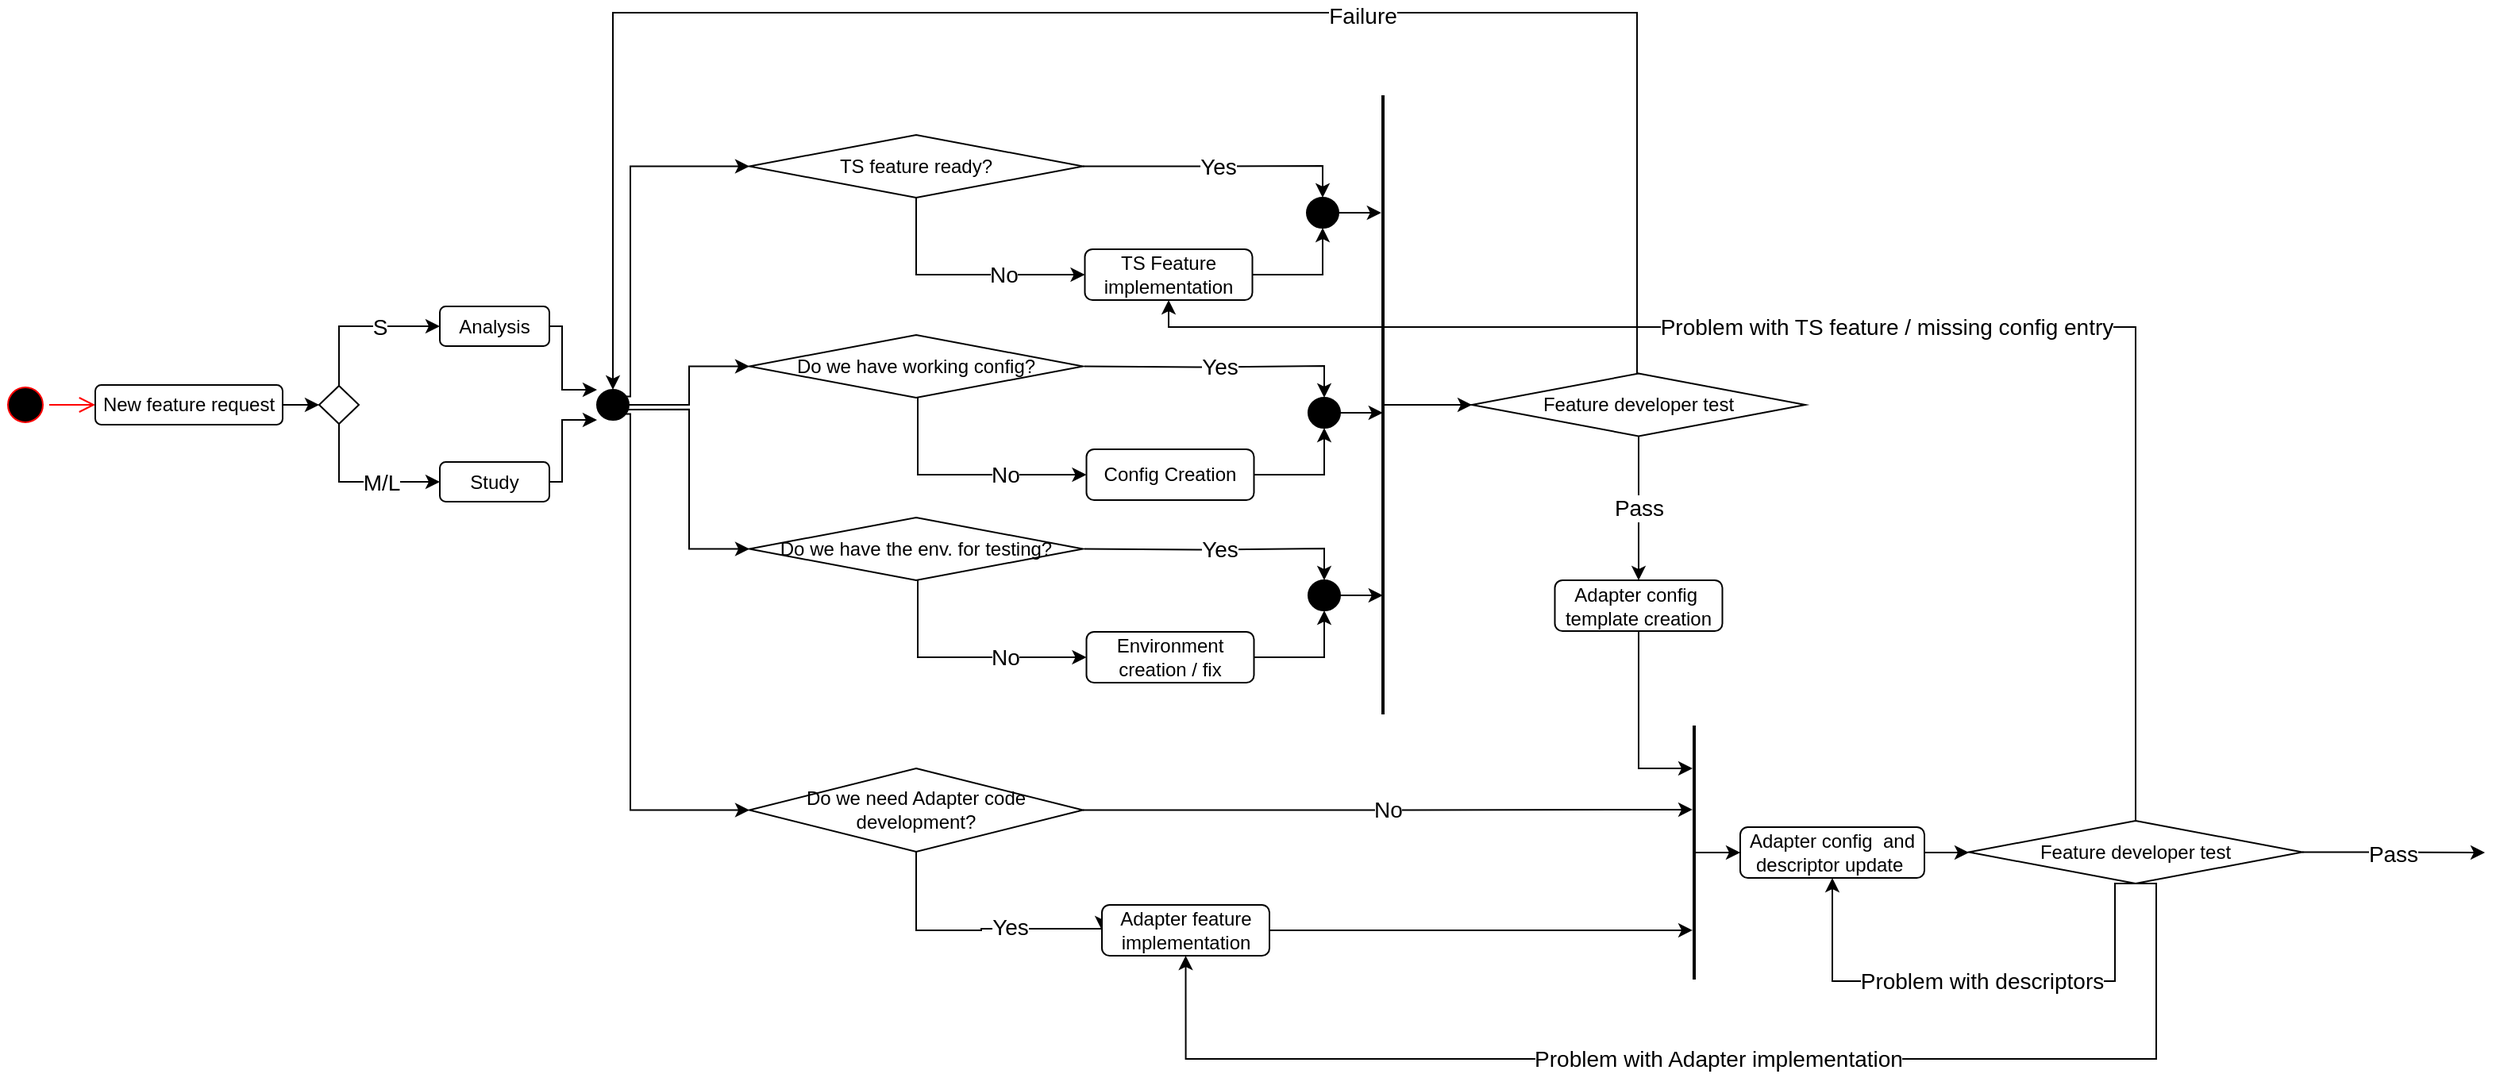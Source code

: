 <mxfile version="20.2.8" type="github">
  <diagram id="gXWosesJRznRrTSC_ofr" name="Page-1">
    <mxGraphModel dx="1497" dy="876" grid="0" gridSize="10" guides="1" tooltips="1" connect="1" arrows="1" fold="1" page="1" pageScale="1" pageWidth="1654" pageHeight="1169" math="0" shadow="0">
      <root>
        <mxCell id="0" />
        <mxCell id="1" parent="0" />
        <mxCell id="BMq0w3gwBVlfmVzcVirr-1" value="" style="ellipse;html=1;shape=startState;fillColor=#000000;strokeColor=#ff0000;" parent="1" vertex="1">
          <mxGeometry x="86" y="260" width="30" height="30" as="geometry" />
        </mxCell>
        <mxCell id="BMq0w3gwBVlfmVzcVirr-2" value="" style="edgeStyle=orthogonalEdgeStyle;html=1;verticalAlign=bottom;endArrow=open;endSize=8;strokeColor=#ff0000;rounded=0;entryX=0;entryY=0.5;entryDx=0;entryDy=0;" parent="1" source="BMq0w3gwBVlfmVzcVirr-1" target="BMq0w3gwBVlfmVzcVirr-3" edge="1">
          <mxGeometry relative="1" as="geometry">
            <mxPoint x="226" y="280" as="targetPoint" />
          </mxGeometry>
        </mxCell>
        <mxCell id="BMq0w3gwBVlfmVzcVirr-9" style="edgeStyle=orthogonalEdgeStyle;rounded=0;orthogonalLoop=1;jettySize=auto;html=1;exitX=1;exitY=0.5;exitDx=0;exitDy=0;entryX=0;entryY=0.5;entryDx=0;entryDy=0;" parent="1" source="BMq0w3gwBVlfmVzcVirr-3" target="BMq0w3gwBVlfmVzcVirr-7" edge="1">
          <mxGeometry relative="1" as="geometry" />
        </mxCell>
        <mxCell id="BMq0w3gwBVlfmVzcVirr-3" value="New feature request" style="rounded=1;whiteSpace=wrap;html=1;" parent="1" vertex="1">
          <mxGeometry x="145" y="262.5" width="118" height="25" as="geometry" />
        </mxCell>
        <mxCell id="eBOtaoG4AacIUp0BR8DD-66" style="edgeStyle=orthogonalEdgeStyle;rounded=0;orthogonalLoop=1;jettySize=auto;html=1;exitX=1;exitY=0.5;exitDx=0;exitDy=0;entryX=0;entryY=0;entryDx=0;entryDy=0;fontSize=14;" edge="1" parent="1" source="BMq0w3gwBVlfmVzcVirr-4" target="eBOtaoG4AacIUp0BR8DD-64">
          <mxGeometry relative="1" as="geometry">
            <Array as="points">
              <mxPoint x="439" y="226" />
              <mxPoint x="439" y="266" />
            </Array>
          </mxGeometry>
        </mxCell>
        <mxCell id="BMq0w3gwBVlfmVzcVirr-4" value="Analysis" style="rounded=1;whiteSpace=wrap;html=1;" parent="1" vertex="1">
          <mxGeometry x="362" y="213" width="69" height="25" as="geometry" />
        </mxCell>
        <mxCell id="eBOtaoG4AacIUp0BR8DD-65" style="edgeStyle=orthogonalEdgeStyle;rounded=0;orthogonalLoop=1;jettySize=auto;html=1;exitX=1;exitY=0.5;exitDx=0;exitDy=0;entryX=0;entryY=1;entryDx=0;entryDy=0;fontSize=14;" edge="1" parent="1" source="BMq0w3gwBVlfmVzcVirr-5" target="eBOtaoG4AacIUp0BR8DD-64">
          <mxGeometry relative="1" as="geometry">
            <Array as="points">
              <mxPoint x="439" y="324" />
              <mxPoint x="439" y="285" />
            </Array>
          </mxGeometry>
        </mxCell>
        <mxCell id="BMq0w3gwBVlfmVzcVirr-5" value="Study" style="rounded=1;whiteSpace=wrap;html=1;" parent="1" vertex="1">
          <mxGeometry x="362" y="311" width="69" height="25" as="geometry" />
        </mxCell>
        <mxCell id="BMq0w3gwBVlfmVzcVirr-10" style="edgeStyle=orthogonalEdgeStyle;rounded=0;orthogonalLoop=1;jettySize=auto;html=1;exitX=0.5;exitY=0;exitDx=0;exitDy=0;entryX=0;entryY=0.5;entryDx=0;entryDy=0;" parent="1" source="BMq0w3gwBVlfmVzcVirr-7" target="BMq0w3gwBVlfmVzcVirr-4" edge="1">
          <mxGeometry relative="1" as="geometry" />
        </mxCell>
        <mxCell id="BMq0w3gwBVlfmVzcVirr-15" value="S" style="edgeLabel;html=1;align=center;verticalAlign=middle;resizable=0;points=[];fontSize=14;" parent="BMq0w3gwBVlfmVzcVirr-10" vertex="1" connectable="0">
          <mxGeometry x="0.109" y="1" relative="1" as="geometry">
            <mxPoint x="7" y="1" as="offset" />
          </mxGeometry>
        </mxCell>
        <mxCell id="BMq0w3gwBVlfmVzcVirr-11" style="edgeStyle=orthogonalEdgeStyle;rounded=0;orthogonalLoop=1;jettySize=auto;html=1;exitX=0.5;exitY=1;exitDx=0;exitDy=0;entryX=0;entryY=0.5;entryDx=0;entryDy=0;" parent="1" source="BMq0w3gwBVlfmVzcVirr-7" target="BMq0w3gwBVlfmVzcVirr-5" edge="1">
          <mxGeometry relative="1" as="geometry" />
        </mxCell>
        <mxCell id="BMq0w3gwBVlfmVzcVirr-14" value="M/L" style="edgeLabel;html=1;align=center;verticalAlign=middle;resizable=0;points=[];fontSize=14;" parent="BMq0w3gwBVlfmVzcVirr-11" vertex="1" connectable="0">
          <mxGeometry x="-0.02" y="3" relative="1" as="geometry">
            <mxPoint x="14" y="3" as="offset" />
          </mxGeometry>
        </mxCell>
        <mxCell id="BMq0w3gwBVlfmVzcVirr-7" value="" style="rhombus;whiteSpace=wrap;html=1;" parent="1" vertex="1">
          <mxGeometry x="286" y="263" width="25" height="24" as="geometry" />
        </mxCell>
        <mxCell id="eBOtaoG4AacIUp0BR8DD-4" style="edgeStyle=orthogonalEdgeStyle;rounded=0;orthogonalLoop=1;jettySize=auto;html=1;entryX=0;entryY=0.5;entryDx=0;entryDy=0;exitX=0.892;exitY=0.223;exitDx=0;exitDy=0;exitPerimeter=0;" edge="1" parent="1" target="eBOtaoG4AacIUp0BR8DD-9" source="eBOtaoG4AacIUp0BR8DD-64">
          <mxGeometry relative="1" as="geometry">
            <mxPoint x="482" y="213.08" as="sourcePoint" />
            <Array as="points">
              <mxPoint x="482" y="270" />
              <mxPoint x="482" y="125" />
            </Array>
          </mxGeometry>
        </mxCell>
        <mxCell id="eBOtaoG4AacIUp0BR8DD-19" value="Yes" style="edgeStyle=orthogonalEdgeStyle;rounded=0;orthogonalLoop=1;jettySize=auto;html=1;exitX=1;exitY=0.5;exitDx=0;exitDy=0;entryX=0.5;entryY=0;entryDx=0;entryDy=0;fontSize=14;" edge="1" parent="1" source="eBOtaoG4AacIUp0BR8DD-9" target="eBOtaoG4AacIUp0BR8DD-69">
          <mxGeometry relative="1" as="geometry">
            <mxPoint x="955" y="123.98" as="targetPoint" />
          </mxGeometry>
        </mxCell>
        <mxCell id="eBOtaoG4AacIUp0BR8DD-21" value="No" style="edgeStyle=orthogonalEdgeStyle;rounded=0;orthogonalLoop=1;jettySize=auto;html=1;exitX=0.5;exitY=1;exitDx=0;exitDy=0;fontSize=14;entryX=0;entryY=0.5;entryDx=0;entryDy=0;" edge="1" parent="1" source="eBOtaoG4AacIUp0BR8DD-9" target="eBOtaoG4AacIUp0BR8DD-20">
          <mxGeometry x="0.333" relative="1" as="geometry">
            <mxPoint x="750" y="172" as="targetPoint" />
            <Array as="points">
              <mxPoint x="662" y="193" />
            </Array>
            <mxPoint as="offset" />
          </mxGeometry>
        </mxCell>
        <mxCell id="eBOtaoG4AacIUp0BR8DD-9" value="TS feature ready?" style="rhombus;whiteSpace=wrap;html=1;" vertex="1" parent="1">
          <mxGeometry x="557" y="105" width="210" height="39.5" as="geometry" />
        </mxCell>
        <mxCell id="eBOtaoG4AacIUp0BR8DD-34" style="edgeStyle=orthogonalEdgeStyle;rounded=0;orthogonalLoop=1;jettySize=auto;html=1;exitX=1;exitY=0.5;exitDx=0;exitDy=0;entryX=0;entryY=0.5;entryDx=0;entryDy=0;fontSize=14;" edge="1" parent="1" source="eBOtaoG4AacIUp0BR8DD-64" target="eBOtaoG4AacIUp0BR8DD-31">
          <mxGeometry relative="1" as="geometry">
            <mxPoint x="482.992" y="250.04" as="sourcePoint" />
          </mxGeometry>
        </mxCell>
        <mxCell id="eBOtaoG4AacIUp0BR8DD-44" style="edgeStyle=orthogonalEdgeStyle;rounded=0;orthogonalLoop=1;jettySize=auto;html=1;exitX=0.5;exitY=0.5;exitDx=0;exitDy=0;exitPerimeter=0;entryX=0;entryY=0.5;entryDx=0;entryDy=0;fontSize=14;" edge="1" parent="1" source="eBOtaoG4AacIUp0BR8DD-18" target="eBOtaoG4AacIUp0BR8DD-41">
          <mxGeometry relative="1" as="geometry" />
        </mxCell>
        <mxCell id="eBOtaoG4AacIUp0BR8DD-18" value="" style="line;strokeWidth=2;direction=south;html=1;fontSize=14;" vertex="1" parent="1">
          <mxGeometry x="951" y="80" width="10" height="390" as="geometry" />
        </mxCell>
        <mxCell id="eBOtaoG4AacIUp0BR8DD-22" style="edgeStyle=orthogonalEdgeStyle;rounded=0;orthogonalLoop=1;jettySize=auto;html=1;exitX=1;exitY=0.5;exitDx=0;exitDy=0;entryX=0.5;entryY=1;entryDx=0;entryDy=0;fontSize=14;" edge="1" parent="1" source="eBOtaoG4AacIUp0BR8DD-20" target="eBOtaoG4AacIUp0BR8DD-69">
          <mxGeometry relative="1" as="geometry">
            <mxPoint x="956" y="193.01" as="targetPoint" />
          </mxGeometry>
        </mxCell>
        <mxCell id="eBOtaoG4AacIUp0BR8DD-20" value="TS Feature implementation" style="rounded=1;whiteSpace=wrap;html=1;" vertex="1" parent="1">
          <mxGeometry x="768.25" y="177" width="105.5" height="32" as="geometry" />
        </mxCell>
        <mxCell id="eBOtaoG4AacIUp0BR8DD-31" value="Do we have working config?" style="rhombus;whiteSpace=wrap;html=1;" vertex="1" parent="1">
          <mxGeometry x="557" y="231" width="210" height="39.5" as="geometry" />
        </mxCell>
        <mxCell id="eBOtaoG4AacIUp0BR8DD-35" style="edgeStyle=orthogonalEdgeStyle;rounded=0;orthogonalLoop=1;jettySize=auto;html=1;entryX=0;entryY=0.5;entryDx=0;entryDy=0;fontSize=14;exitX=0.927;exitY=0.655;exitDx=0;exitDy=0;exitPerimeter=0;" edge="1" parent="1" target="eBOtaoG4AacIUp0BR8DD-38" source="eBOtaoG4AacIUp0BR8DD-64">
          <mxGeometry relative="1" as="geometry">
            <mxPoint x="482" y="278" as="sourcePoint" />
          </mxGeometry>
        </mxCell>
        <mxCell id="eBOtaoG4AacIUp0BR8DD-38" value="Do we have the env. for testing?" style="rhombus;whiteSpace=wrap;html=1;" vertex="1" parent="1">
          <mxGeometry x="557" y="346" width="210" height="39.5" as="geometry" />
        </mxCell>
        <mxCell id="eBOtaoG4AacIUp0BR8DD-42" style="edgeStyle=orthogonalEdgeStyle;rounded=0;orthogonalLoop=1;jettySize=auto;html=1;exitX=0.5;exitY=0;exitDx=0;exitDy=0;entryX=0.5;entryY=0;entryDx=0;entryDy=0;fontSize=14;" edge="1" parent="1" source="eBOtaoG4AacIUp0BR8DD-41" target="eBOtaoG4AacIUp0BR8DD-64">
          <mxGeometry relative="1" as="geometry">
            <mxPoint x="457" y="207" as="targetPoint" />
            <Array as="points">
              <mxPoint x="1116" y="255" />
              <mxPoint x="1116" y="28" />
              <mxPoint x="471" y="28" />
            </Array>
          </mxGeometry>
        </mxCell>
        <mxCell id="eBOtaoG4AacIUp0BR8DD-43" value="Failure" style="edgeLabel;html=1;align=center;verticalAlign=middle;resizable=0;points=[];fontSize=14;" vertex="1" connectable="0" parent="eBOtaoG4AacIUp0BR8DD-42">
          <mxGeometry x="-0.276" y="2" relative="1" as="geometry">
            <mxPoint as="offset" />
          </mxGeometry>
        </mxCell>
        <mxCell id="eBOtaoG4AacIUp0BR8DD-54" value="Pass" style="edgeStyle=orthogonalEdgeStyle;rounded=0;orthogonalLoop=1;jettySize=auto;html=1;exitX=0.5;exitY=1;exitDx=0;exitDy=0;entryX=0.5;entryY=0;entryDx=0;entryDy=0;fontSize=14;" edge="1" parent="1" source="eBOtaoG4AacIUp0BR8DD-41" target="eBOtaoG4AacIUp0BR8DD-45">
          <mxGeometry relative="1" as="geometry" />
        </mxCell>
        <mxCell id="eBOtaoG4AacIUp0BR8DD-41" value="Feature developer test" style="rhombus;whiteSpace=wrap;html=1;" vertex="1" parent="1">
          <mxGeometry x="1012" y="255.25" width="210" height="39.5" as="geometry" />
        </mxCell>
        <mxCell id="eBOtaoG4AacIUp0BR8DD-53" style="edgeStyle=orthogonalEdgeStyle;rounded=0;orthogonalLoop=1;jettySize=auto;html=1;exitX=0.5;exitY=1;exitDx=0;exitDy=0;entryX=0.169;entryY=0.563;entryDx=0;entryDy=0;entryPerimeter=0;fontSize=14;" edge="1" parent="1" source="eBOtaoG4AacIUp0BR8DD-45" target="eBOtaoG4AacIUp0BR8DD-52">
          <mxGeometry relative="1" as="geometry">
            <Array as="points">
              <mxPoint x="1117" y="504" />
            </Array>
          </mxGeometry>
        </mxCell>
        <mxCell id="eBOtaoG4AacIUp0BR8DD-45" value="Adapter config&amp;nbsp; template creation" style="rounded=1;whiteSpace=wrap;html=1;" vertex="1" parent="1">
          <mxGeometry x="1064.25" y="385.5" width="105.5" height="32" as="geometry" />
        </mxCell>
        <mxCell id="eBOtaoG4AacIUp0BR8DD-46" style="edgeStyle=orthogonalEdgeStyle;rounded=0;orthogonalLoop=1;jettySize=auto;html=1;exitX=0.856;exitY=0.805;exitDx=0;exitDy=0;entryX=0;entryY=0.5;entryDx=0;entryDy=0;fontSize=14;exitPerimeter=0;" edge="1" parent="1" target="eBOtaoG4AacIUp0BR8DD-49" source="eBOtaoG4AacIUp0BR8DD-64">
          <mxGeometry relative="1" as="geometry">
            <mxPoint x="484.992" y="346.04" as="sourcePoint" />
            <Array as="points">
              <mxPoint x="482" y="281" />
              <mxPoint x="482" y="530" />
            </Array>
          </mxGeometry>
        </mxCell>
        <mxCell id="eBOtaoG4AacIUp0BR8DD-47" value="No" style="edgeStyle=orthogonalEdgeStyle;rounded=0;orthogonalLoop=1;jettySize=auto;html=1;exitX=1;exitY=0.5;exitDx=0;exitDy=0;fontSize=14;entryX=0.331;entryY=0.563;entryDx=0;entryDy=0;entryPerimeter=0;" edge="1" parent="1" source="eBOtaoG4AacIUp0BR8DD-49" target="eBOtaoG4AacIUp0BR8DD-52">
          <mxGeometry relative="1" as="geometry">
            <mxPoint x="1260" y="530" as="targetPoint" />
          </mxGeometry>
        </mxCell>
        <mxCell id="eBOtaoG4AacIUp0BR8DD-48" value="Yes" style="edgeStyle=orthogonalEdgeStyle;rounded=0;orthogonalLoop=1;jettySize=auto;html=1;exitX=0.5;exitY=1;exitDx=0;exitDy=0;entryX=0;entryY=0.5;entryDx=0;entryDy=0;fontSize=14;" edge="1" parent="1" source="eBOtaoG4AacIUp0BR8DD-49" target="eBOtaoG4AacIUp0BR8DD-51">
          <mxGeometry x="0.296" y="1" relative="1" as="geometry">
            <Array as="points">
              <mxPoint x="662" y="606" />
              <mxPoint x="703" y="606" />
              <mxPoint x="741" y="605" />
            </Array>
            <mxPoint as="offset" />
          </mxGeometry>
        </mxCell>
        <mxCell id="eBOtaoG4AacIUp0BR8DD-49" value="Do we need Adapter code development?" style="rhombus;whiteSpace=wrap;html=1;" vertex="1" parent="1">
          <mxGeometry x="557" y="504" width="210" height="52.5" as="geometry" />
        </mxCell>
        <mxCell id="eBOtaoG4AacIUp0BR8DD-50" style="edgeStyle=orthogonalEdgeStyle;rounded=0;orthogonalLoop=1;jettySize=auto;html=1;exitX=1;exitY=0.5;exitDx=0;exitDy=0;fontSize=14;entryX=0.806;entryY=0.563;entryDx=0;entryDy=0;entryPerimeter=0;" edge="1" parent="1" source="eBOtaoG4AacIUp0BR8DD-51" target="eBOtaoG4AacIUp0BR8DD-52">
          <mxGeometry relative="1" as="geometry">
            <mxPoint x="1255" y="606" as="targetPoint" />
          </mxGeometry>
        </mxCell>
        <mxCell id="eBOtaoG4AacIUp0BR8DD-51" value="Adapter feature implementation" style="rounded=1;whiteSpace=wrap;html=1;" vertex="1" parent="1">
          <mxGeometry x="779" y="590" width="105.5" height="32" as="geometry" />
        </mxCell>
        <mxCell id="eBOtaoG4AacIUp0BR8DD-62" style="edgeStyle=orthogonalEdgeStyle;rounded=0;orthogonalLoop=1;jettySize=auto;html=1;exitX=0.5;exitY=0.5;exitDx=0;exitDy=0;exitPerimeter=0;entryX=0;entryY=0.5;entryDx=0;entryDy=0;fontSize=14;" edge="1" parent="1" source="eBOtaoG4AacIUp0BR8DD-52" target="eBOtaoG4AacIUp0BR8DD-55">
          <mxGeometry relative="1" as="geometry" />
        </mxCell>
        <mxCell id="eBOtaoG4AacIUp0BR8DD-52" value="" style="line;strokeWidth=2;direction=south;html=1;fontSize=14;" vertex="1" parent="1">
          <mxGeometry x="1144" y="477" width="16" height="160" as="geometry" />
        </mxCell>
        <mxCell id="eBOtaoG4AacIUp0BR8DD-55" value="Adapter config&amp;nbsp; and descriptor update&amp;nbsp;" style="rounded=1;whiteSpace=wrap;html=1;" vertex="1" parent="1">
          <mxGeometry x="1181" y="541" width="116" height="32" as="geometry" />
        </mxCell>
        <mxCell id="eBOtaoG4AacIUp0BR8DD-56" style="edgeStyle=orthogonalEdgeStyle;rounded=0;orthogonalLoop=1;jettySize=auto;html=1;entryX=0;entryY=0.5;entryDx=0;entryDy=0;exitX=1;exitY=0.5;exitDx=0;exitDy=0;" edge="1" parent="1" target="eBOtaoG4AacIUp0BR8DD-59" source="eBOtaoG4AacIUp0BR8DD-55">
          <mxGeometry relative="1" as="geometry">
            <mxPoint x="1438" y="643.08" as="sourcePoint" />
          </mxGeometry>
        </mxCell>
        <mxCell id="eBOtaoG4AacIUp0BR8DD-57" value="Pass" style="edgeStyle=orthogonalEdgeStyle;rounded=0;orthogonalLoop=1;jettySize=auto;html=1;exitX=1;exitY=0.5;exitDx=0;exitDy=0;fontSize=14;" edge="1" parent="1" source="eBOtaoG4AacIUp0BR8DD-59">
          <mxGeometry relative="1" as="geometry">
            <mxPoint x="1650" y="557" as="targetPoint" />
          </mxGeometry>
        </mxCell>
        <mxCell id="eBOtaoG4AacIUp0BR8DD-58" value="Problem with Adapter implementation" style="edgeStyle=orthogonalEdgeStyle;rounded=0;orthogonalLoop=1;jettySize=auto;html=1;exitX=0.5;exitY=1;exitDx=0;exitDy=0;fontSize=14;entryX=0.5;entryY=1;entryDx=0;entryDy=0;" edge="1" parent="1" source="eBOtaoG4AacIUp0BR8DD-59" target="eBOtaoG4AacIUp0BR8DD-51">
          <mxGeometry relative="1" as="geometry">
            <mxPoint x="458" y="343" as="targetPoint" />
            <Array as="points">
              <mxPoint x="1443" y="576" />
              <mxPoint x="1443" y="687" />
              <mxPoint x="832" y="687" />
            </Array>
          </mxGeometry>
        </mxCell>
        <mxCell id="eBOtaoG4AacIUp0BR8DD-83" value="Problem with TS feature / missing config entry" style="edgeStyle=orthogonalEdgeStyle;rounded=0;orthogonalLoop=1;jettySize=auto;html=1;exitX=0.5;exitY=0;exitDx=0;exitDy=0;fontSize=14;" edge="1" parent="1" source="eBOtaoG4AacIUp0BR8DD-59">
          <mxGeometry relative="1" as="geometry">
            <mxPoint x="821" y="209" as="targetPoint" />
            <Array as="points">
              <mxPoint x="1430" y="226" />
              <mxPoint x="821" y="226" />
            </Array>
          </mxGeometry>
        </mxCell>
        <mxCell id="eBOtaoG4AacIUp0BR8DD-85" value="Problem with descriptors" style="edgeStyle=orthogonalEdgeStyle;rounded=0;orthogonalLoop=1;jettySize=auto;html=1;exitX=0.5;exitY=1;exitDx=0;exitDy=0;entryX=0.5;entryY=1;entryDx=0;entryDy=0;fontSize=14;" edge="1" parent="1" source="eBOtaoG4AacIUp0BR8DD-59" target="eBOtaoG4AacIUp0BR8DD-55">
          <mxGeometry relative="1" as="geometry">
            <Array as="points">
              <mxPoint x="1417" y="576" />
              <mxPoint x="1417" y="638" />
              <mxPoint x="1239" y="638" />
            </Array>
          </mxGeometry>
        </mxCell>
        <mxCell id="eBOtaoG4AacIUp0BR8DD-59" value="Feature developer test" style="rhombus;whiteSpace=wrap;html=1;" vertex="1" parent="1">
          <mxGeometry x="1325" y="537" width="210" height="39.5" as="geometry" />
        </mxCell>
        <mxCell id="eBOtaoG4AacIUp0BR8DD-64" value="" style="shape=ellipse;html=1;fillColor=strokeColor;fontSize=18;fontColor=#ffffff;" vertex="1" parent="1">
          <mxGeometry x="461" y="265.5" width="20" height="19" as="geometry" />
        </mxCell>
        <mxCell id="eBOtaoG4AacIUp0BR8DD-70" style="edgeStyle=orthogonalEdgeStyle;rounded=0;orthogonalLoop=1;jettySize=auto;html=1;exitX=1;exitY=0.5;exitDx=0;exitDy=0;fontSize=14;entryX=0.188;entryY=0.608;entryDx=0;entryDy=0;entryPerimeter=0;" edge="1" parent="1" source="eBOtaoG4AacIUp0BR8DD-69" target="eBOtaoG4AacIUp0BR8DD-18">
          <mxGeometry relative="1" as="geometry">
            <mxPoint x="949.5" y="153.833" as="targetPoint" />
          </mxGeometry>
        </mxCell>
        <mxCell id="eBOtaoG4AacIUp0BR8DD-69" value="" style="shape=ellipse;html=1;fillColor=strokeColor;fontSize=18;fontColor=#ffffff;" vertex="1" parent="1">
          <mxGeometry x="908" y="144.5" width="20" height="19" as="geometry" />
        </mxCell>
        <mxCell id="eBOtaoG4AacIUp0BR8DD-71" value="Yes" style="edgeStyle=orthogonalEdgeStyle;rounded=0;orthogonalLoop=1;jettySize=auto;html=1;exitX=1;exitY=0.5;exitDx=0;exitDy=0;entryX=0.5;entryY=0;entryDx=0;entryDy=0;fontSize=14;" edge="1" parent="1" target="eBOtaoG4AacIUp0BR8DD-76">
          <mxGeometry relative="1" as="geometry">
            <mxPoint x="768" y="250.75" as="sourcePoint" />
            <mxPoint x="956" y="249.98" as="targetPoint" />
          </mxGeometry>
        </mxCell>
        <mxCell id="eBOtaoG4AacIUp0BR8DD-72" value="No" style="edgeStyle=orthogonalEdgeStyle;rounded=0;orthogonalLoop=1;jettySize=auto;html=1;exitX=0.5;exitY=1;exitDx=0;exitDy=0;fontSize=14;entryX=0;entryY=0.5;entryDx=0;entryDy=0;" edge="1" parent="1" target="eBOtaoG4AacIUp0BR8DD-74">
          <mxGeometry x="0.333" relative="1" as="geometry">
            <mxPoint x="663" y="270.5" as="sourcePoint" />
            <mxPoint x="751" y="298" as="targetPoint" />
            <Array as="points">
              <mxPoint x="663" y="319" />
            </Array>
            <mxPoint as="offset" />
          </mxGeometry>
        </mxCell>
        <mxCell id="eBOtaoG4AacIUp0BR8DD-73" style="edgeStyle=orthogonalEdgeStyle;rounded=0;orthogonalLoop=1;jettySize=auto;html=1;exitX=1;exitY=0.5;exitDx=0;exitDy=0;entryX=0.5;entryY=1;entryDx=0;entryDy=0;fontSize=14;" edge="1" parent="1" source="eBOtaoG4AacIUp0BR8DD-74" target="eBOtaoG4AacIUp0BR8DD-76">
          <mxGeometry relative="1" as="geometry">
            <mxPoint x="957" y="319.01" as="targetPoint" />
          </mxGeometry>
        </mxCell>
        <mxCell id="eBOtaoG4AacIUp0BR8DD-74" value="Config Creation" style="rounded=1;whiteSpace=wrap;html=1;" vertex="1" parent="1">
          <mxGeometry x="769.25" y="303" width="105.5" height="32" as="geometry" />
        </mxCell>
        <mxCell id="eBOtaoG4AacIUp0BR8DD-75" style="edgeStyle=orthogonalEdgeStyle;rounded=0;orthogonalLoop=1;jettySize=auto;html=1;exitX=1;exitY=0.5;exitDx=0;exitDy=0;fontSize=14;entryX=0.188;entryY=0.608;entryDx=0;entryDy=0;entryPerimeter=0;" edge="1" parent="1" source="eBOtaoG4AacIUp0BR8DD-76">
          <mxGeometry relative="1" as="geometry">
            <mxPoint x="955.92" y="279.32" as="targetPoint" />
          </mxGeometry>
        </mxCell>
        <mxCell id="eBOtaoG4AacIUp0BR8DD-76" value="" style="shape=ellipse;html=1;fillColor=strokeColor;fontSize=18;fontColor=#ffffff;" vertex="1" parent="1">
          <mxGeometry x="909" y="270.5" width="20" height="19" as="geometry" />
        </mxCell>
        <mxCell id="eBOtaoG4AacIUp0BR8DD-77" value="Yes" style="edgeStyle=orthogonalEdgeStyle;rounded=0;orthogonalLoop=1;jettySize=auto;html=1;exitX=1;exitY=0.5;exitDx=0;exitDy=0;entryX=0.5;entryY=0;entryDx=0;entryDy=0;fontSize=14;" edge="1" parent="1" target="eBOtaoG4AacIUp0BR8DD-82">
          <mxGeometry relative="1" as="geometry">
            <mxPoint x="768" y="365.75" as="sourcePoint" />
            <mxPoint x="956" y="364.98" as="targetPoint" />
          </mxGeometry>
        </mxCell>
        <mxCell id="eBOtaoG4AacIUp0BR8DD-78" value="No" style="edgeStyle=orthogonalEdgeStyle;rounded=0;orthogonalLoop=1;jettySize=auto;html=1;exitX=0.5;exitY=1;exitDx=0;exitDy=0;fontSize=14;entryX=0;entryY=0.5;entryDx=0;entryDy=0;" edge="1" parent="1" target="eBOtaoG4AacIUp0BR8DD-80">
          <mxGeometry x="0.333" relative="1" as="geometry">
            <mxPoint x="663" y="385.5" as="sourcePoint" />
            <mxPoint x="751" y="413" as="targetPoint" />
            <Array as="points">
              <mxPoint x="663" y="434" />
            </Array>
            <mxPoint as="offset" />
          </mxGeometry>
        </mxCell>
        <mxCell id="eBOtaoG4AacIUp0BR8DD-79" style="edgeStyle=orthogonalEdgeStyle;rounded=0;orthogonalLoop=1;jettySize=auto;html=1;exitX=1;exitY=0.5;exitDx=0;exitDy=0;entryX=0.5;entryY=1;entryDx=0;entryDy=0;fontSize=14;" edge="1" parent="1" source="eBOtaoG4AacIUp0BR8DD-80" target="eBOtaoG4AacIUp0BR8DD-82">
          <mxGeometry relative="1" as="geometry">
            <mxPoint x="957" y="434.01" as="targetPoint" />
          </mxGeometry>
        </mxCell>
        <mxCell id="eBOtaoG4AacIUp0BR8DD-80" value="Environment creation / fix" style="rounded=1;whiteSpace=wrap;html=1;" vertex="1" parent="1">
          <mxGeometry x="769.25" y="418" width="105.5" height="32" as="geometry" />
        </mxCell>
        <mxCell id="eBOtaoG4AacIUp0BR8DD-81" style="edgeStyle=orthogonalEdgeStyle;rounded=0;orthogonalLoop=1;jettySize=auto;html=1;exitX=1;exitY=0.5;exitDx=0;exitDy=0;fontSize=14;entryX=0.188;entryY=0.608;entryDx=0;entryDy=0;entryPerimeter=0;" edge="1" parent="1" source="eBOtaoG4AacIUp0BR8DD-82">
          <mxGeometry relative="1" as="geometry">
            <mxPoint x="955.92" y="394.32" as="targetPoint" />
          </mxGeometry>
        </mxCell>
        <mxCell id="eBOtaoG4AacIUp0BR8DD-82" value="" style="shape=ellipse;html=1;fillColor=strokeColor;fontSize=18;fontColor=#ffffff;" vertex="1" parent="1">
          <mxGeometry x="909" y="385.5" width="20" height="19" as="geometry" />
        </mxCell>
      </root>
    </mxGraphModel>
  </diagram>
</mxfile>
